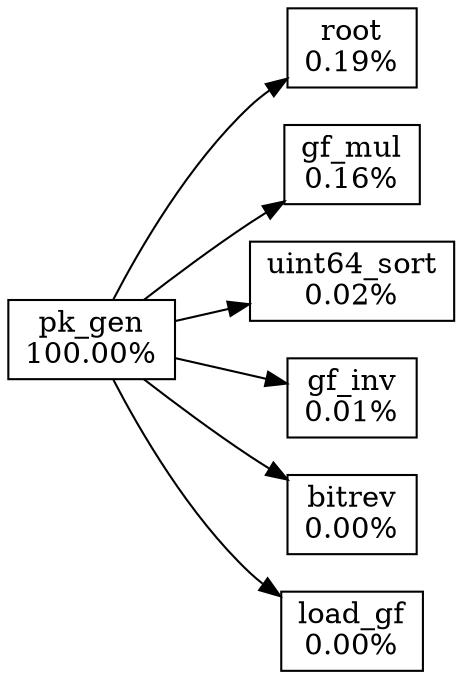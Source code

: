 digraph G {
  rankdir=LR;
  {
    node [shape=box]
    pk_gen[label="pk_gen\n100.00%"]
    root[label="root\n0.19%"]
    gf_mul[label="gf_mul\n0.16%"]
    uint64_sort[label="uint64_sort\n0.02%"]
    gf_inv[label="gf_inv\n0.01%"]
    bitrev[label="bitrev\n0.00%"]
    load_gf[label="load_gf\n0.00%"]
  }
  pk_gen -> root
  pk_gen -> gf_mul
  pk_gen -> uint64_sort
  pk_gen -> gf_inv
  pk_gen -> bitrev
  pk_gen -> load_gf
}
